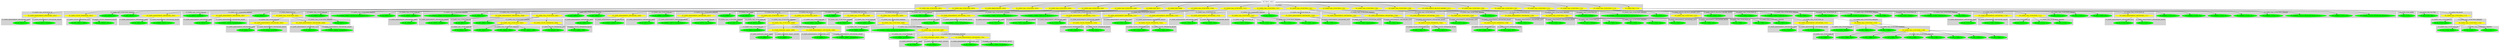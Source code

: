 digraph {

subgraph cluster0 {
 node [style=filled,color=white];
 style=filled;
 color=lightgrey;
 label = "CT_PROG";

"NT_EXPR_CALL_FUNCTION_16912"
 [fillcolor = yellow]
"NT_EXPR_CALL_FUNCTION_16924"
 [fillcolor = yellow]
"NT_EXPR_PARENTHESIS_16930"
 [fillcolor = yellow]
"NT_EXPR_CALL_FUNCTION_16939"
 [fillcolor = yellow]
"NT_EXPR_CALL_FUNCTION_16943"
 [fillcolor = yellow]
"NT_EXPR_CALL_FUNCTION_16947"
 [fillcolor = yellow]
"NT_EXPR_CALL_FUNCTION_16967"
 [fillcolor = yellow]
"NT_EXPR_FOR_16973"
 [fillcolor = yellow]
"NT_EXPR_FOR_16988"
 [fillcolor = yellow]
"NT_EXPR_CALL_FUNCTION_17006"
 [fillcolor = yellow]
"NT_EXPR_CALL_FUNCTION_17013"
 [fillcolor = yellow]
"NT_EXPR_CALL_FUNCTION_17027"
 [fillcolor = yellow]
"NT_EXPR_CALL_FUNCTION_17037"
 [fillcolor = yellow]
"NT_EXPR_CALL_FUNCTION_17051"
 [fillcolor = yellow]
"NT_EXPR_CALL_FUNCTION_17061"
 [fillcolor = yellow]
"NT_EXPR_CALL_FUNCTION_17069"
 [fillcolor = yellow]
"NT_EXPR_MINUS_OR_PLUS_BINARY_17073"
 [fillcolor = yellow]
"NT_EXPR_CALL_FUNCTION_17093"
 [fillcolor = yellow]
"NT_EXPR_CALL_FUNCTION_17097"
 [fillcolor = yellow]
"NT_EXPR_CALL_FUNCTION_17101"
 [fillcolor = yellow]
"NT_EXPR_CALL_FUNCTION_17105"
 [fillcolor = yellow]
"NT_EXPR_CALL_FUNCTION_17116"
 [fillcolor = yellow]
"NT_EXPR_FOR_17128"
 [fillcolor = yellow]
}
"NT_PROG_16911"->"NT_EXPR_CALL_FUNCTION_16912"
subgraph cluster1 {
 node [style=filled,color=white];
 style=filled;
 color=lightgrey;
 label = "CT_EXPR_CALL_FUNCTION_ID";

"NT_EXPR_ASSIGNMENT_OPETATORS_16913"
 [fillcolor = yellow]
}
subgraph cluster2 {
 node [style=filled,color=white];
 style=filled;
 color=lightgrey;
 label = "CT_EXPR_CALL_FUNCTION_PARAMS";

"NT_EXPR_COLON_OPERATOR_16916"
 [fillcolor = yellow]
"NT_INT_16919< 1 >"
 [fillcolor = green]
"NT_INT_16920< 10 >"
 [fillcolor = green]
"NT_EXPR_ASSIGNMENT_OPETATORS_16921"
 [fillcolor = yellow]
}
"NT_EXPR_CALL_FUNCTION_16912"->"NT_EXPR_ASSIGNMENT_OPETATORS_16913"
subgraph cluster3 {
 node [style=filled,color=white];
 style=filled;
 color=lightgrey;
 label = "CT_EXPR_ASSIGNMENT_OPETATORS_LEFT";

"NT_ID_16914< z >"
 [fillcolor = green]
}
subgraph cluster4 {
 node [style=filled,color=white];
 style=filled;
 color=lightgrey;
 label = "CT_EXPR_ASSIGNMENT_OPETATORS_RIGHT";

"NT_ID_16915< ISOdate >"
 [fillcolor = green]
}
"NT_EXPR_ASSIGNMENT_OPETATORS_16913"->"NT_ID_16914< z >"
"NT_EXPR_ASSIGNMENT_OPETATORS_16913"->"NT_ID_16915< ISOdate >"
"NT_EXPR_CALL_FUNCTION_16912"->"NT_EXPR_COLON_OPERATOR_16916"
subgraph cluster5 {
 node [style=filled,color=white];
 style=filled;
 color=lightgrey;
 label = "CT_EXPR_COLON_OPERATOR_LEFT";

"NT_INT_16917< 1890 >"
 [fillcolor = green]
}
subgraph cluster6 {
 node [style=filled,color=white];
 style=filled;
 color=lightgrey;
 label = "CT_EXPR_COLON_OPERATOR_RIGHT";

"NT_INT_16918< 1912 >"
 [fillcolor = green]
}
"NT_EXPR_COLON_OPERATOR_16916"->"NT_INT_16917< 1890 >"
"NT_EXPR_COLON_OPERATOR_16916"->"NT_INT_16918< 1912 >"
"NT_EXPR_CALL_FUNCTION_16912"->"NT_INT_16919< 1 >"
"NT_EXPR_CALL_FUNCTION_16912"->"NT_INT_16920< 10 >"
"NT_EXPR_CALL_FUNCTION_16912"->"NT_EXPR_ASSIGNMENT_OPETATORS_16921"
subgraph cluster7 {
 node [style=filled,color=white];
 style=filled;
 color=lightgrey;
 label = "CT_EXPR_ASSIGNMENT_OPETATORS_LEFT";

"NT_ID_16922< tz >"
 [fillcolor = green]
}
subgraph cluster8 {
 node [style=filled,color=white];
 style=filled;
 color=lightgrey;
 label = "CT_EXPR_ASSIGNMENT_OPETATORS_RIGHT";

"NT_STRING_16923< UTC >"
 [fillcolor = green]
}
"NT_EXPR_ASSIGNMENT_OPETATORS_16921"->"NT_ID_16922< tz >"
"NT_EXPR_ASSIGNMENT_OPETATORS_16921"->"NT_STRING_16923< UTC >"
"NT_PROG_16911"->"NT_EXPR_CALL_FUNCTION_16924"
subgraph cluster9 {
 node [style=filled,color=white];
 style=filled;
 color=lightgrey;
 label = "CT_EXPR_CALL_FUNCTION_ID";

"NT_ID_16925< as.POSIXlt >"
 [fillcolor = green]
}
subgraph cluster10 {
 node [style=filled,color=white];
 style=filled;
 color=lightgrey;
 label = "CT_EXPR_CALL_FUNCTION_PARAMS";

"NT_ID_16926< z >"
 [fillcolor = green]
"NT_EXPR_ASSIGNMENT_OPETATORS_16927"
 [fillcolor = yellow]
}
"NT_EXPR_CALL_FUNCTION_16924"->"NT_ID_16925< as.POSIXlt >"
"NT_EXPR_CALL_FUNCTION_16924"->"NT_ID_16926< z >"
"NT_EXPR_CALL_FUNCTION_16924"->"NT_EXPR_ASSIGNMENT_OPETATORS_16927"
subgraph cluster11 {
 node [style=filled,color=white];
 style=filled;
 color=lightgrey;
 label = "CT_EXPR_ASSIGNMENT_OPETATORS_LEFT";

"NT_ID_16928< tz >"
 [fillcolor = green]
}
subgraph cluster12 {
 node [style=filled,color=white];
 style=filled;
 color=lightgrey;
 label = "CT_EXPR_ASSIGNMENT_OPETATORS_RIGHT";

"NT_STRING_16929< Europe/Rome >"
 [fillcolor = green]
}
"NT_EXPR_ASSIGNMENT_OPETATORS_16927"->"NT_ID_16928< tz >"
"NT_EXPR_ASSIGNMENT_OPETATORS_16927"->"NT_STRING_16929< Europe/Rome >"
"NT_PROG_16911"->"NT_EXPR_PARENTHESIS_16930"
subgraph cluster13 {
 node [style=filled,color=white];
 style=filled;
 color=lightgrey;
 label = "CT_EXPR_PARENTHESIS";

"NT_EXPR_CALL_FUNCTION_16931"
 [fillcolor = yellow]
}
"NT_EXPR_PARENTHESIS_16930"->"NT_EXPR_CALL_FUNCTION_16931"
subgraph cluster14 {
 node [style=filled,color=white];
 style=filled;
 color=lightgrey;
 label = "CT_EXPR_CALL_FUNCTION_ID";

"NT_EXPR_ASSIGNMENT_OPETATORS_16932"
 [fillcolor = yellow]
}
subgraph cluster15 {
 node [style=filled,color=white];
 style=filled;
 color=lightgrey;
 label = "CT_EXPR_CALL_FUNCTION_PARAMS";

"NT_ID_16935< z >"
 [fillcolor = green]
"NT_EXPR_ASSIGNMENT_OPETATORS_16936"
 [fillcolor = yellow]
}
"NT_EXPR_CALL_FUNCTION_16931"->"NT_EXPR_ASSIGNMENT_OPETATORS_16932"
subgraph cluster16 {
 node [style=filled,color=white];
 style=filled;
 color=lightgrey;
 label = "CT_EXPR_ASSIGNMENT_OPETATORS_LEFT";

"NT_ID_16933< zz >"
 [fillcolor = green]
}
subgraph cluster17 {
 node [style=filled,color=white];
 style=filled;
 color=lightgrey;
 label = "CT_EXPR_ASSIGNMENT_OPETATORS_RIGHT";

"NT_ID_16934< as.POSIXlt >"
 [fillcolor = green]
}
"NT_EXPR_ASSIGNMENT_OPETATORS_16932"->"NT_ID_16933< zz >"
"NT_EXPR_ASSIGNMENT_OPETATORS_16932"->"NT_ID_16934< as.POSIXlt >"
"NT_EXPR_CALL_FUNCTION_16931"->"NT_ID_16935< z >"
"NT_EXPR_CALL_FUNCTION_16931"->"NT_EXPR_ASSIGNMENT_OPETATORS_16936"
subgraph cluster18 {
 node [style=filled,color=white];
 style=filled;
 color=lightgrey;
 label = "CT_EXPR_ASSIGNMENT_OPETATORS_LEFT";

"NT_ID_16937< tz >"
 [fillcolor = green]
}
subgraph cluster19 {
 node [style=filled,color=white];
 style=filled;
 color=lightgrey;
 label = "CT_EXPR_ASSIGNMENT_OPETATORS_RIGHT";

"NT_STRING_16938< Europe/Paris >"
 [fillcolor = green]
}
"NT_EXPR_ASSIGNMENT_OPETATORS_16936"->"NT_ID_16937< tz >"
"NT_EXPR_ASSIGNMENT_OPETATORS_16936"->"NT_STRING_16938< Europe/Paris >"
"NT_PROG_16911"->"NT_EXPR_CALL_FUNCTION_16939"
subgraph cluster20 {
 node [style=filled,color=white];
 style=filled;
 color=lightgrey;
 label = "CT_EXPR_CALL_FUNCTION_ID";

"NT_ID_16940< strftime >"
 [fillcolor = green]
}
subgraph cluster21 {
 node [style=filled,color=white];
 style=filled;
 color=lightgrey;
 label = "CT_EXPR_CALL_FUNCTION_PARAMS";

"NT_ID_16941< zz >"
 [fillcolor = green]
"NT_STRING_16942< %Y-%m-%d %H:%M:%S %Z >"
 [fillcolor = green]
}
"NT_EXPR_CALL_FUNCTION_16939"->"NT_ID_16940< strftime >"
"NT_EXPR_CALL_FUNCTION_16939"->"NT_ID_16941< zz >"
"NT_EXPR_CALL_FUNCTION_16939"->"NT_STRING_16942< %Y-%m-%d %H:%M:%S %Z >"
"NT_PROG_16911"->"NT_EXPR_CALL_FUNCTION_16943"
subgraph cluster22 {
 node [style=filled,color=white];
 style=filled;
 color=lightgrey;
 label = "CT_EXPR_CALL_FUNCTION_ID";

"NT_ID_16944< strftime >"
 [fillcolor = green]
}
subgraph cluster23 {
 node [style=filled,color=white];
 style=filled;
 color=lightgrey;
 label = "CT_EXPR_CALL_FUNCTION_PARAMS";

"NT_ID_16945< zz >"
 [fillcolor = green]
"NT_STRING_16946< %Y-%m-%d %H:%M:%S %z >"
 [fillcolor = green]
}
"NT_EXPR_CALL_FUNCTION_16943"->"NT_ID_16944< strftime >"
"NT_EXPR_CALL_FUNCTION_16943"->"NT_ID_16945< zz >"
"NT_EXPR_CALL_FUNCTION_16943"->"NT_STRING_16946< %Y-%m-%d %H:%M:%S %z >"
"NT_PROG_16911"->"NT_EXPR_CALL_FUNCTION_16947"
subgraph cluster24 {
 node [style=filled,color=white];
 style=filled;
 color=lightgrey;
 label = "CT_EXPR_CALL_FUNCTION_ID";

"NT_EXPR_ASSIGNMENT_OPETATORS_16948"
 [fillcolor = yellow]
}
subgraph cluster25 {
 node [style=filled,color=white];
 style=filled;
 color=lightgrey;
 label = "CT_EXPR_CALL_FUNCTION_PARAMS";

"NT_EXPR_CALL_FUNCTION_16951"
 [fillcolor = yellow]
"NT_INT_16962< 1 >"
 [fillcolor = green]
"NT_INT_16963< 10 >"
 [fillcolor = green]
"NT_EXPR_ASSIGNMENT_OPETATORS_16964"
 [fillcolor = yellow]
}
"NT_EXPR_CALL_FUNCTION_16947"->"NT_EXPR_ASSIGNMENT_OPETATORS_16948"
subgraph cluster26 {
 node [style=filled,color=white];
 style=filled;
 color=lightgrey;
 label = "CT_EXPR_ASSIGNMENT_OPETATORS_LEFT";

"NT_ID_16949< z >"
 [fillcolor = green]
}
subgraph cluster27 {
 node [style=filled,color=white];
 style=filled;
 color=lightgrey;
 label = "CT_EXPR_ASSIGNMENT_OPETATORS_RIGHT";

"NT_ID_16950< ISOdate >"
 [fillcolor = green]
}
"NT_EXPR_ASSIGNMENT_OPETATORS_16948"->"NT_ID_16949< z >"
"NT_EXPR_ASSIGNMENT_OPETATORS_16948"->"NT_ID_16950< ISOdate >"
"NT_EXPR_CALL_FUNCTION_16947"->"NT_EXPR_CALL_FUNCTION_16951"
subgraph cluster28 {
 node [style=filled,color=white];
 style=filled;
 color=lightgrey;
 label = "CT_EXPR_CALL_FUNCTION_ID";

"NT_ID_16952< c >"
 [fillcolor = green]
}
subgraph cluster29 {
 node [style=filled,color=white];
 style=filled;
 color=lightgrey;
 label = "CT_EXPR_CALL_FUNCTION_PARAMS";

"NT_EXPR_CALL_FUNCTION_16953"
 [fillcolor = yellow]
"NT_EXPR_COLON_OPERATOR_16958"
 [fillcolor = yellow]
"NT_INT_16961< 1950 >"
 [fillcolor = green]
}
"NT_EXPR_CALL_FUNCTION_16951"->"NT_ID_16952< c >"
"NT_EXPR_CALL_FUNCTION_16951"->"NT_EXPR_CALL_FUNCTION_16953"
subgraph cluster30 {
 node [style=filled,color=white];
 style=filled;
 color=lightgrey;
 label = "CT_EXPR_CALL_FUNCTION_ID";

"NT_ID_16954< seq >"
 [fillcolor = green]
}
subgraph cluster31 {
 node [style=filled,color=white];
 style=filled;
 color=lightgrey;
 label = "CT_EXPR_CALL_FUNCTION_PARAMS";

"NT_INT_16955< 1890 >"
 [fillcolor = green]
"NT_INT_16956< 1940 >"
 [fillcolor = green]
"NT_INT_16957< 5 >"
 [fillcolor = green]
}
"NT_EXPR_CALL_FUNCTION_16953"->"NT_ID_16954< seq >"
"NT_EXPR_CALL_FUNCTION_16953"->"NT_INT_16955< 1890 >"
"NT_EXPR_CALL_FUNCTION_16953"->"NT_INT_16956< 1940 >"
"NT_EXPR_CALL_FUNCTION_16953"->"NT_INT_16957< 5 >"
"NT_EXPR_CALL_FUNCTION_16951"->"NT_EXPR_COLON_OPERATOR_16958"
subgraph cluster32 {
 node [style=filled,color=white];
 style=filled;
 color=lightgrey;
 label = "CT_EXPR_COLON_OPERATOR_LEFT";

"NT_INT_16959< 1941 >"
 [fillcolor = green]
}
subgraph cluster33 {
 node [style=filled,color=white];
 style=filled;
 color=lightgrey;
 label = "CT_EXPR_COLON_OPERATOR_RIGHT";

"NT_INT_16960< 1946 >"
 [fillcolor = green]
}
"NT_EXPR_COLON_OPERATOR_16958"->"NT_INT_16959< 1941 >"
"NT_EXPR_COLON_OPERATOR_16958"->"NT_INT_16960< 1946 >"
"NT_EXPR_CALL_FUNCTION_16951"->"NT_INT_16961< 1950 >"
"NT_EXPR_CALL_FUNCTION_16947"->"NT_INT_16962< 1 >"
"NT_EXPR_CALL_FUNCTION_16947"->"NT_INT_16963< 10 >"
"NT_EXPR_CALL_FUNCTION_16947"->"NT_EXPR_ASSIGNMENT_OPETATORS_16964"
subgraph cluster34 {
 node [style=filled,color=white];
 style=filled;
 color=lightgrey;
 label = "CT_EXPR_ASSIGNMENT_OPETATORS_LEFT";

"NT_ID_16965< tz >"
 [fillcolor = green]
}
subgraph cluster35 {
 node [style=filled,color=white];
 style=filled;
 color=lightgrey;
 label = "CT_EXPR_ASSIGNMENT_OPETATORS_RIGHT";

"NT_STRING_16966< UTC >"
 [fillcolor = green]
}
"NT_EXPR_ASSIGNMENT_OPETATORS_16964"->"NT_ID_16965< tz >"
"NT_EXPR_ASSIGNMENT_OPETATORS_16964"->"NT_STRING_16966< UTC >"
"NT_PROG_16911"->"NT_EXPR_CALL_FUNCTION_16967"
subgraph cluster36 {
 node [style=filled,color=white];
 style=filled;
 color=lightgrey;
 label = "CT_EXPR_CALL_FUNCTION_ID";

"NT_ID_16968< as.POSIXlt >"
 [fillcolor = green]
}
subgraph cluster37 {
 node [style=filled,color=white];
 style=filled;
 color=lightgrey;
 label = "CT_EXPR_CALL_FUNCTION_PARAMS";

"NT_ID_16969< z >"
 [fillcolor = green]
"NT_EXPR_ASSIGNMENT_OPETATORS_16970"
 [fillcolor = yellow]
}
"NT_EXPR_CALL_FUNCTION_16967"->"NT_ID_16968< as.POSIXlt >"
"NT_EXPR_CALL_FUNCTION_16967"->"NT_ID_16969< z >"
"NT_EXPR_CALL_FUNCTION_16967"->"NT_EXPR_ASSIGNMENT_OPETATORS_16970"
subgraph cluster38 {
 node [style=filled,color=white];
 style=filled;
 color=lightgrey;
 label = "CT_EXPR_ASSIGNMENT_OPETATORS_LEFT";

"NT_ID_16971< tz >"
 [fillcolor = green]
}
subgraph cluster39 {
 node [style=filled,color=white];
 style=filled;
 color=lightgrey;
 label = "CT_EXPR_ASSIGNMENT_OPETATORS_RIGHT";

"NT_STRING_16972< Europe/Paris >"
 [fillcolor = green]
}
"NT_EXPR_ASSIGNMENT_OPETATORS_16970"->"NT_ID_16971< tz >"
"NT_EXPR_ASSIGNMENT_OPETATORS_16970"->"NT_STRING_16972< Europe/Paris >"
"NT_PROG_16911"->"NT_EXPR_FOR_16973"
subgraph cluster40 {
 node [style=filled,color=white];
 style=filled;
 color=lightgrey;
 label = "CT_EXPR_FOR_NAME";

"NT_ID_16974< i >"
 [fillcolor = green]
}
subgraph cluster41 {
 node [style=filled,color=white];
 style=filled;
 color=lightgrey;
 label = "CT_EXPR_FOR_VECTOR";

"NT_EXPR_CALL_FUNCTION_16975"
 [fillcolor = yellow]
}
subgraph cluster42 {
 node [style=filled,color=white];
 style=filled;
 color=lightgrey;
 label = "CT_EXPR_FOR_BODY";

"NT_EXPR_CALL_FUNCTION_16978"
 [fillcolor = yellow]
}
"NT_EXPR_FOR_16973"->"NT_ID_16974< i >"
"NT_EXPR_FOR_16973"->"NT_EXPR_CALL_FUNCTION_16975"
subgraph cluster43 {
 node [style=filled,color=white];
 style=filled;
 color=lightgrey;
 label = "CT_EXPR_CALL_FUNCTION_ID";

"NT_ID_16976< seq_along >"
 [fillcolor = green]
}
subgraph cluster44 {
 node [style=filled,color=white];
 style=filled;
 color=lightgrey;
 label = "CT_EXPR_CALL_FUNCTION_PARAMS";

"NT_ID_16977< z >"
 [fillcolor = green]
}
"NT_EXPR_CALL_FUNCTION_16975"->"NT_ID_16976< seq_along >"
"NT_EXPR_CALL_FUNCTION_16975"->"NT_ID_16977< z >"
"NT_EXPR_FOR_16973"->"NT_EXPR_CALL_FUNCTION_16978"
subgraph cluster45 {
 node [style=filled,color=white];
 style=filled;
 color=lightgrey;
 label = "CT_EXPR_CALL_FUNCTION_ID";

"NT_ID_16979< print >"
 [fillcolor = green]
}
subgraph cluster46 {
 node [style=filled,color=white];
 style=filled;
 color=lightgrey;
 label = "CT_EXPR_CALL_FUNCTION_PARAMS";

"NT_EXPR_CALL_FUNCTION_16980"
 [fillcolor = yellow]
}
"NT_EXPR_CALL_FUNCTION_16978"->"NT_ID_16979< print >"
"NT_EXPR_CALL_FUNCTION_16978"->"NT_EXPR_CALL_FUNCTION_16980"
subgraph cluster47 {
 node [style=filled,color=white];
 style=filled;
 color=lightgrey;
 label = "CT_EXPR_CALL_FUNCTION_ID";

"NT_ID_16981< as.POSIXlt >"
 [fillcolor = green]
}
subgraph cluster48 {
 node [style=filled,color=white];
 style=filled;
 color=lightgrey;
 label = "CT_EXPR_CALL_FUNCTION_PARAMS";

"NT_EXPR_INDEXING_BASIC_16982"
 [fillcolor = yellow]
"NT_EXPR_ASSIGNMENT_OPETATORS_16985"
 [fillcolor = yellow]
}
"NT_EXPR_CALL_FUNCTION_16980"->"NT_ID_16981< as.POSIXlt >"
"NT_EXPR_CALL_FUNCTION_16980"->"NT_EXPR_INDEXING_BASIC_16982"
subgraph cluster49 {
 node [style=filled,color=white];
 style=filled;
 color=lightgrey;
 label = "CT_EXPR_INDEXING_BASIC_BASE";

"NT_ID_16983< z >"
 [fillcolor = green]}
subgraph cluster50 {
 node [style=filled,color=white];
 style=filled;
 color=lightgrey;
 label = "CT_EXPR_INDEXING_BASIC_OFFSET";

"NT_ID_16984< i >"
 [fillcolor = green]}
"NT_EXPR_INDEXING_BASIC_16982"->"NT_ID_16983< z >"
"NT_EXPR_INDEXING_BASIC_16982"->"NT_ID_16984< i >"
"NT_EXPR_CALL_FUNCTION_16980"->"NT_EXPR_ASSIGNMENT_OPETATORS_16985"
subgraph cluster51 {
 node [style=filled,color=white];
 style=filled;
 color=lightgrey;
 label = "CT_EXPR_ASSIGNMENT_OPETATORS_LEFT";

"NT_ID_16986< tz >"
 [fillcolor = green]
}
subgraph cluster52 {
 node [style=filled,color=white];
 style=filled;
 color=lightgrey;
 label = "CT_EXPR_ASSIGNMENT_OPETATORS_RIGHT";

"NT_STRING_16987< Europe/Paris >"
 [fillcolor = green]
}
"NT_EXPR_ASSIGNMENT_OPETATORS_16985"->"NT_ID_16986< tz >"
"NT_EXPR_ASSIGNMENT_OPETATORS_16985"->"NT_STRING_16987< Europe/Paris >"
"NT_PROG_16911"->"NT_EXPR_FOR_16988"
subgraph cluster53 {
 node [style=filled,color=white];
 style=filled;
 color=lightgrey;
 label = "CT_EXPR_FOR_NAME";

"NT_ID_16989< i >"
 [fillcolor = green]
}
subgraph cluster54 {
 node [style=filled,color=white];
 style=filled;
 color=lightgrey;
 label = "CT_EXPR_FOR_VECTOR";

"NT_EXPR_CALL_FUNCTION_16990"
 [fillcolor = yellow]
}
subgraph cluster55 {
 node [style=filled,color=white];
 style=filled;
 color=lightgrey;
 label = "CT_EXPR_FOR_BODY";

"NT_EXPR_CALL_FUNCTION_16993"
 [fillcolor = yellow]
}
"NT_EXPR_FOR_16988"->"NT_ID_16989< i >"
"NT_EXPR_FOR_16988"->"NT_EXPR_CALL_FUNCTION_16990"
subgraph cluster56 {
 node [style=filled,color=white];
 style=filled;
 color=lightgrey;
 label = "CT_EXPR_CALL_FUNCTION_ID";

"NT_ID_16991< seq_along >"
 [fillcolor = green]
}
subgraph cluster57 {
 node [style=filled,color=white];
 style=filled;
 color=lightgrey;
 label = "CT_EXPR_CALL_FUNCTION_PARAMS";

"NT_ID_16992< z >"
 [fillcolor = green]
}
"NT_EXPR_CALL_FUNCTION_16990"->"NT_ID_16991< seq_along >"
"NT_EXPR_CALL_FUNCTION_16990"->"NT_ID_16992< z >"
"NT_EXPR_FOR_16988"->"NT_EXPR_CALL_FUNCTION_16993"
subgraph cluster58 {
 node [style=filled,color=white];
 style=filled;
 color=lightgrey;
 label = "CT_EXPR_CALL_FUNCTION_ID";

"NT_ID_16994< print >"
 [fillcolor = green]
}
subgraph cluster59 {
 node [style=filled,color=white];
 style=filled;
 color=lightgrey;
 label = "CT_EXPR_CALL_FUNCTION_PARAMS";

"NT_EXPR_CALL_FUNCTION_16995"
 [fillcolor = yellow]
}
"NT_EXPR_CALL_FUNCTION_16993"->"NT_ID_16994< print >"
"NT_EXPR_CALL_FUNCTION_16993"->"NT_EXPR_CALL_FUNCTION_16995"
subgraph cluster60 {
 node [style=filled,color=white];
 style=filled;
 color=lightgrey;
 label = "CT_EXPR_CALL_FUNCTION_ID";

"NT_ID_16996< strftime >"
 [fillcolor = green]
}
subgraph cluster61 {
 node [style=filled,color=white];
 style=filled;
 color=lightgrey;
 label = "CT_EXPR_CALL_FUNCTION_PARAMS";

"NT_EXPR_CALL_FUNCTION_16997"
 [fillcolor = yellow]
"NT_STRING_17005< %Y-%m-%d %H:%M:%S %z >"
 [fillcolor = green]
}
"NT_EXPR_CALL_FUNCTION_16995"->"NT_ID_16996< strftime >"
"NT_EXPR_CALL_FUNCTION_16995"->"NT_EXPR_CALL_FUNCTION_16997"
subgraph cluster62 {
 node [style=filled,color=white];
 style=filled;
 color=lightgrey;
 label = "CT_EXPR_CALL_FUNCTION_ID";

"NT_ID_16998< as.POSIXlt >"
 [fillcolor = green]
}
subgraph cluster63 {
 node [style=filled,color=white];
 style=filled;
 color=lightgrey;
 label = "CT_EXPR_CALL_FUNCTION_PARAMS";

"NT_EXPR_INDEXING_BASIC_16999"
 [fillcolor = yellow]
"NT_EXPR_ASSIGNMENT_OPETATORS_17002"
 [fillcolor = yellow]
}
"NT_EXPR_CALL_FUNCTION_16997"->"NT_ID_16998< as.POSIXlt >"
"NT_EXPR_CALL_FUNCTION_16997"->"NT_EXPR_INDEXING_BASIC_16999"
subgraph cluster64 {
 node [style=filled,color=white];
 style=filled;
 color=lightgrey;
 label = "CT_EXPR_INDEXING_BASIC_BASE";

"NT_ID_17000< z >"
 [fillcolor = green]}
subgraph cluster65 {
 node [style=filled,color=white];
 style=filled;
 color=lightgrey;
 label = "CT_EXPR_INDEXING_BASIC_OFFSET";

"NT_ID_17001< i >"
 [fillcolor = green]}
"NT_EXPR_INDEXING_BASIC_16999"->"NT_ID_17000< z >"
"NT_EXPR_INDEXING_BASIC_16999"->"NT_ID_17001< i >"
"NT_EXPR_CALL_FUNCTION_16997"->"NT_EXPR_ASSIGNMENT_OPETATORS_17002"
subgraph cluster66 {
 node [style=filled,color=white];
 style=filled;
 color=lightgrey;
 label = "CT_EXPR_ASSIGNMENT_OPETATORS_LEFT";

"NT_ID_17003< tz >"
 [fillcolor = green]
}
subgraph cluster67 {
 node [style=filled,color=white];
 style=filled;
 color=lightgrey;
 label = "CT_EXPR_ASSIGNMENT_OPETATORS_RIGHT";

"NT_STRING_17004< Europe/Paris >"
 [fillcolor = green]
}
"NT_EXPR_ASSIGNMENT_OPETATORS_17002"->"NT_ID_17003< tz >"
"NT_EXPR_ASSIGNMENT_OPETATORS_17002"->"NT_STRING_17004< Europe/Paris >"
"NT_EXPR_CALL_FUNCTION_16995"->"NT_STRING_17005< %Y-%m-%d %H:%M:%S %z >"
"NT_PROG_16911"->"NT_EXPR_CALL_FUNCTION_17006"
subgraph cluster68 {
 node [style=filled,color=white];
 style=filled;
 color=lightgrey;
 label = "CT_EXPR_CALL_FUNCTION_ID";

"NT_ID_17007< strptime >"
 [fillcolor = green]
}
subgraph cluster69 {
 node [style=filled,color=white];
 style=filled;
 color=lightgrey;
 label = "CT_EXPR_CALL_FUNCTION_PARAMS";

"NT_STRING_17008< 1920-12-27 08:18:23 >"
 [fillcolor = green]
"NT_STRING_17009< %Y-%m-%d %H:%M:%S >"
 [fillcolor = green]
"NT_EXPR_ASSIGNMENT_OPETATORS_17010"
 [fillcolor = yellow]
}
"NT_EXPR_CALL_FUNCTION_17006"->"NT_ID_17007< strptime >"
"NT_EXPR_CALL_FUNCTION_17006"->"NT_STRING_17008< 1920-12-27 08:18:23 >"
"NT_EXPR_CALL_FUNCTION_17006"->"NT_STRING_17009< %Y-%m-%d %H:%M:%S >"
"NT_EXPR_CALL_FUNCTION_17006"->"NT_EXPR_ASSIGNMENT_OPETATORS_17010"
subgraph cluster70 {
 node [style=filled,color=white];
 style=filled;
 color=lightgrey;
 label = "CT_EXPR_ASSIGNMENT_OPETATORS_LEFT";

"NT_ID_17011< tz >"
 [fillcolor = green]
}
subgraph cluster71 {
 node [style=filled,color=white];
 style=filled;
 color=lightgrey;
 label = "CT_EXPR_ASSIGNMENT_OPETATORS_RIGHT";

"NT_STRING_17012< Europe/Paris >"
 [fillcolor = green]
}
"NT_EXPR_ASSIGNMENT_OPETATORS_17010"->"NT_ID_17011< tz >"
"NT_EXPR_ASSIGNMENT_OPETATORS_17010"->"NT_STRING_17012< Europe/Paris >"
"NT_PROG_16911"->"NT_EXPR_CALL_FUNCTION_17013"
subgraph cluster72 {
 node [style=filled,color=white];
 style=filled;
 color=lightgrey;
 label = "CT_EXPR_CALL_FUNCTION_ID";

"NT_EXPR_ASSIGNMENT_OPETATORS_17014"
 [fillcolor = yellow]
}
subgraph cluster73 {
 node [style=filled,color=white];
 style=filled;
 color=lightgrey;
 label = "CT_EXPR_CALL_FUNCTION_PARAMS";

"NT_EXPR_ASSIGNMENT_OPETATORS_17017"
 [fillcolor = yellow]
"NT_EXPR_ASSIGNMENT_OPETATORS_17022"
 [fillcolor = yellow]
}
"NT_EXPR_CALL_FUNCTION_17013"->"NT_EXPR_ASSIGNMENT_OPETATORS_17014"
subgraph cluster74 {
 node [style=filled,color=white];
 style=filled;
 color=lightgrey;
 label = "CT_EXPR_ASSIGNMENT_OPETATORS_LEFT";

"NT_ID_17015< d >"
 [fillcolor = green]
}
subgraph cluster75 {
 node [style=filled,color=white];
 style=filled;
 color=lightgrey;
 label = "CT_EXPR_ASSIGNMENT_OPETATORS_RIGHT";

"NT_ID_17016< expand.grid >"
 [fillcolor = green]
}
"NT_EXPR_ASSIGNMENT_OPETATORS_17014"->"NT_ID_17015< d >"
"NT_EXPR_ASSIGNMENT_OPETATORS_17014"->"NT_ID_17016< expand.grid >"
"NT_EXPR_CALL_FUNCTION_17013"->"NT_EXPR_ASSIGNMENT_OPETATORS_17017"
subgraph cluster76 {
 node [style=filled,color=white];
 style=filled;
 color=lightgrey;
 label = "CT_EXPR_ASSIGNMENT_OPETATORS_LEFT";

"NT_ID_17018< day >"
 [fillcolor = green]
}
subgraph cluster77 {
 node [style=filled,color=white];
 style=filled;
 color=lightgrey;
 label = "CT_EXPR_ASSIGNMENT_OPETATORS_RIGHT";

"NT_EXPR_COLON_OPERATOR_17019"
 [fillcolor = yellow]
}
"NT_EXPR_ASSIGNMENT_OPETATORS_17017"->"NT_ID_17018< day >"
"NT_EXPR_ASSIGNMENT_OPETATORS_17017"->"NT_EXPR_COLON_OPERATOR_17019"
subgraph cluster78 {
 node [style=filled,color=white];
 style=filled;
 color=lightgrey;
 label = "CT_EXPR_COLON_OPERATOR_LEFT";

"NT_INT_17020< 1 >"
 [fillcolor = green]
}
subgraph cluster79 {
 node [style=filled,color=white];
 style=filled;
 color=lightgrey;
 label = "CT_EXPR_COLON_OPERATOR_RIGHT";

"NT_INT_17021< 7 >"
 [fillcolor = green]
}
"NT_EXPR_COLON_OPERATOR_17019"->"NT_INT_17020< 1 >"
"NT_EXPR_COLON_OPERATOR_17019"->"NT_INT_17021< 7 >"
"NT_EXPR_CALL_FUNCTION_17013"->"NT_EXPR_ASSIGNMENT_OPETATORS_17022"
subgraph cluster80 {
 node [style=filled,color=white];
 style=filled;
 color=lightgrey;
 label = "CT_EXPR_ASSIGNMENT_OPETATORS_LEFT";

"NT_ID_17023< year >"
 [fillcolor = green]
}
subgraph cluster81 {
 node [style=filled,color=white];
 style=filled;
 color=lightgrey;
 label = "CT_EXPR_ASSIGNMENT_OPETATORS_RIGHT";

"NT_EXPR_COLON_OPERATOR_17024"
 [fillcolor = yellow]
}
"NT_EXPR_ASSIGNMENT_OPETATORS_17022"->"NT_ID_17023< year >"
"NT_EXPR_ASSIGNMENT_OPETATORS_17022"->"NT_EXPR_COLON_OPERATOR_17024"
subgraph cluster82 {
 node [style=filled,color=white];
 style=filled;
 color=lightgrey;
 label = "CT_EXPR_COLON_OPERATOR_LEFT";

"NT_INT_17025< 2000 >"
 [fillcolor = green]
}
subgraph cluster83 {
 node [style=filled,color=white];
 style=filled;
 color=lightgrey;
 label = "CT_EXPR_COLON_OPERATOR_RIGHT";

"NT_INT_17026< 2010 >"
 [fillcolor = green]
}
"NT_EXPR_COLON_OPERATOR_17024"->"NT_INT_17025< 2000 >"
"NT_EXPR_COLON_OPERATOR_17024"->"NT_INT_17026< 2010 >"
"NT_PROG_16911"->"NT_EXPR_CALL_FUNCTION_17027"
subgraph cluster84 {
 node [style=filled,color=white];
 style=filled;
 color=lightgrey;
 label = "CT_EXPR_CALL_FUNCTION_ID";

"NT_EXPR_ASSIGNMENT_OPETATORS_17028"
 [fillcolor = yellow]
}
subgraph cluster85 {
 node [style=filled,color=white];
 style=filled;
 color=lightgrey;
 label = "CT_EXPR_CALL_FUNCTION_PARAMS";

"NT_ID_17031< d >"
 [fillcolor = green]
"NT_EXPR_CALL_FUNCTION_17032"
 [fillcolor = yellow]
}
"NT_EXPR_CALL_FUNCTION_17027"->"NT_EXPR_ASSIGNMENT_OPETATORS_17028"
subgraph cluster86 {
 node [style=filled,color=white];
 style=filled;
 color=lightgrey;
 label = "CT_EXPR_ASSIGNMENT_OPETATORS_LEFT";

"NT_ID_17029< z1 >"
 [fillcolor = green]
}
subgraph cluster87 {
 node [style=filled,color=white];
 style=filled;
 color=lightgrey;
 label = "CT_EXPR_ASSIGNMENT_OPETATORS_RIGHT";

"NT_ID_17030< with >"
 [fillcolor = green]
}
"NT_EXPR_ASSIGNMENT_OPETATORS_17028"->"NT_ID_17029< z1 >"
"NT_EXPR_ASSIGNMENT_OPETATORS_17028"->"NT_ID_17030< with >"
"NT_EXPR_CALL_FUNCTION_17027"->"NT_ID_17031< d >"
"NT_EXPR_CALL_FUNCTION_17027"->"NT_EXPR_CALL_FUNCTION_17032"
subgraph cluster88 {
 node [style=filled,color=white];
 style=filled;
 color=lightgrey;
 label = "CT_EXPR_CALL_FUNCTION_ID";

"NT_ID_17033< ISOdate >"
 [fillcolor = green]
}
subgraph cluster89 {
 node [style=filled,color=white];
 style=filled;
 color=lightgrey;
 label = "CT_EXPR_CALL_FUNCTION_PARAMS";

"NT_ID_17034< year >"
 [fillcolor = green]
"NT_INT_17035< 1 >"
 [fillcolor = green]
"NT_ID_17036< day >"
 [fillcolor = green]
}
"NT_EXPR_CALL_FUNCTION_17032"->"NT_ID_17033< ISOdate >"
"NT_EXPR_CALL_FUNCTION_17032"->"NT_ID_17034< year >"
"NT_EXPR_CALL_FUNCTION_17032"->"NT_INT_17035< 1 >"
"NT_EXPR_CALL_FUNCTION_17032"->"NT_ID_17036< day >"
"NT_PROG_16911"->"NT_EXPR_CALL_FUNCTION_17037"
subgraph cluster90 {
 node [style=filled,color=white];
 style=filled;
 color=lightgrey;
 label = "CT_EXPR_CALL_FUNCTION_ID";

"NT_EXPR_ASSIGNMENT_OPETATORS_17038"
 [fillcolor = yellow]
}
subgraph cluster91 {
 node [style=filled,color=white];
 style=filled;
 color=lightgrey;
 label = "CT_EXPR_CALL_FUNCTION_PARAMS";

"NT_EXPR_ASSIGNMENT_OPETATORS_17041"
 [fillcolor = yellow]
"NT_EXPR_ASSIGNMENT_OPETATORS_17046"
 [fillcolor = yellow]
}
"NT_EXPR_CALL_FUNCTION_17037"->"NT_EXPR_ASSIGNMENT_OPETATORS_17038"
subgraph cluster92 {
 node [style=filled,color=white];
 style=filled;
 color=lightgrey;
 label = "CT_EXPR_ASSIGNMENT_OPETATORS_LEFT";

"NT_ID_17039< d >"
 [fillcolor = green]
}
subgraph cluster93 {
 node [style=filled,color=white];
 style=filled;
 color=lightgrey;
 label = "CT_EXPR_ASSIGNMENT_OPETATORS_RIGHT";

"NT_ID_17040< expand.grid >"
 [fillcolor = green]
}
"NT_EXPR_ASSIGNMENT_OPETATORS_17038"->"NT_ID_17039< d >"
"NT_EXPR_ASSIGNMENT_OPETATORS_17038"->"NT_ID_17040< expand.grid >"
"NT_EXPR_CALL_FUNCTION_17037"->"NT_EXPR_ASSIGNMENT_OPETATORS_17041"
subgraph cluster94 {
 node [style=filled,color=white];
 style=filled;
 color=lightgrey;
 label = "CT_EXPR_ASSIGNMENT_OPETATORS_LEFT";

"NT_ID_17042< day >"
 [fillcolor = green]
}
subgraph cluster95 {
 node [style=filled,color=white];
 style=filled;
 color=lightgrey;
 label = "CT_EXPR_ASSIGNMENT_OPETATORS_RIGHT";

"NT_EXPR_COLON_OPERATOR_17043"
 [fillcolor = yellow]
}
"NT_EXPR_ASSIGNMENT_OPETATORS_17041"->"NT_ID_17042< day >"
"NT_EXPR_ASSIGNMENT_OPETATORS_17041"->"NT_EXPR_COLON_OPERATOR_17043"
subgraph cluster96 {
 node [style=filled,color=white];
 style=filled;
 color=lightgrey;
 label = "CT_EXPR_COLON_OPERATOR_LEFT";

"NT_INT_17044< 25 >"
 [fillcolor = green]
}
subgraph cluster97 {
 node [style=filled,color=white];
 style=filled;
 color=lightgrey;
 label = "CT_EXPR_COLON_OPERATOR_RIGHT";

"NT_INT_17045< 31 >"
 [fillcolor = green]
}
"NT_EXPR_COLON_OPERATOR_17043"->"NT_INT_17044< 25 >"
"NT_EXPR_COLON_OPERATOR_17043"->"NT_INT_17045< 31 >"
"NT_EXPR_CALL_FUNCTION_17037"->"NT_EXPR_ASSIGNMENT_OPETATORS_17046"
subgraph cluster98 {
 node [style=filled,color=white];
 style=filled;
 color=lightgrey;
 label = "CT_EXPR_ASSIGNMENT_OPETATORS_LEFT";

"NT_ID_17047< year >"
 [fillcolor = green]
}
subgraph cluster99 {
 node [style=filled,color=white];
 style=filled;
 color=lightgrey;
 label = "CT_EXPR_ASSIGNMENT_OPETATORS_RIGHT";

"NT_EXPR_COLON_OPERATOR_17048"
 [fillcolor = yellow]
}
"NT_EXPR_ASSIGNMENT_OPETATORS_17046"->"NT_ID_17047< year >"
"NT_EXPR_ASSIGNMENT_OPETATORS_17046"->"NT_EXPR_COLON_OPERATOR_17048"
subgraph cluster100 {
 node [style=filled,color=white];
 style=filled;
 color=lightgrey;
 label = "CT_EXPR_COLON_OPERATOR_LEFT";

"NT_INT_17049< 2000 >"
 [fillcolor = green]
}
subgraph cluster101 {
 node [style=filled,color=white];
 style=filled;
 color=lightgrey;
 label = "CT_EXPR_COLON_OPERATOR_RIGHT";

"NT_INT_17050< 2010 >"
 [fillcolor = green]
}
"NT_EXPR_COLON_OPERATOR_17048"->"NT_INT_17049< 2000 >"
"NT_EXPR_COLON_OPERATOR_17048"->"NT_INT_17050< 2010 >"
"NT_PROG_16911"->"NT_EXPR_CALL_FUNCTION_17051"
subgraph cluster102 {
 node [style=filled,color=white];
 style=filled;
 color=lightgrey;
 label = "CT_EXPR_CALL_FUNCTION_ID";

"NT_EXPR_ASSIGNMENT_OPETATORS_17052"
 [fillcolor = yellow]
}
subgraph cluster103 {
 node [style=filled,color=white];
 style=filled;
 color=lightgrey;
 label = "CT_EXPR_CALL_FUNCTION_PARAMS";

"NT_ID_17055< d >"
 [fillcolor = green]
"NT_EXPR_CALL_FUNCTION_17056"
 [fillcolor = yellow]
}
"NT_EXPR_CALL_FUNCTION_17051"->"NT_EXPR_ASSIGNMENT_OPETATORS_17052"
subgraph cluster104 {
 node [style=filled,color=white];
 style=filled;
 color=lightgrey;
 label = "CT_EXPR_ASSIGNMENT_OPETATORS_LEFT";

"NT_ID_17053< z2 >"
 [fillcolor = green]
}
subgraph cluster105 {
 node [style=filled,color=white];
 style=filled;
 color=lightgrey;
 label = "CT_EXPR_ASSIGNMENT_OPETATORS_RIGHT";

"NT_ID_17054< with >"
 [fillcolor = green]
}
"NT_EXPR_ASSIGNMENT_OPETATORS_17052"->"NT_ID_17053< z2 >"
"NT_EXPR_ASSIGNMENT_OPETATORS_17052"->"NT_ID_17054< with >"
"NT_EXPR_CALL_FUNCTION_17051"->"NT_ID_17055< d >"
"NT_EXPR_CALL_FUNCTION_17051"->"NT_EXPR_CALL_FUNCTION_17056"
subgraph cluster106 {
 node [style=filled,color=white];
 style=filled;
 color=lightgrey;
 label = "CT_EXPR_CALL_FUNCTION_ID";

"NT_ID_17057< ISOdate >"
 [fillcolor = green]
}
subgraph cluster107 {
 node [style=filled,color=white];
 style=filled;
 color=lightgrey;
 label = "CT_EXPR_CALL_FUNCTION_PARAMS";

"NT_ID_17058< year >"
 [fillcolor = green]
"NT_INT_17059< 12 >"
 [fillcolor = green]
"NT_ID_17060< day >"
 [fillcolor = green]
}
"NT_EXPR_CALL_FUNCTION_17056"->"NT_ID_17057< ISOdate >"
"NT_EXPR_CALL_FUNCTION_17056"->"NT_ID_17058< year >"
"NT_EXPR_CALL_FUNCTION_17056"->"NT_INT_17059< 12 >"
"NT_EXPR_CALL_FUNCTION_17056"->"NT_ID_17060< day >"
"NT_PROG_16911"->"NT_EXPR_CALL_FUNCTION_17061"
subgraph cluster108 {
 node [style=filled,color=white];
 style=filled;
 color=lightgrey;
 label = "CT_EXPR_CALL_FUNCTION_ID";

"NT_EXPR_ASSIGNMENT_OPETATORS_17062"
 [fillcolor = yellow]
}
subgraph cluster109 {
 node [style=filled,color=white];
 style=filled;
 color=lightgrey;
 label = "CT_EXPR_CALL_FUNCTION_PARAMS";

"NT_EXPR_CALL_FUNCTION_17065"
 [fillcolor = yellow]
}
"NT_EXPR_CALL_FUNCTION_17061"->"NT_EXPR_ASSIGNMENT_OPETATORS_17062"
subgraph cluster110 {
 node [style=filled,color=white];
 style=filled;
 color=lightgrey;
 label = "CT_EXPR_ASSIGNMENT_OPETATORS_LEFT";

"NT_ID_17063< z >"
 [fillcolor = green]
}
subgraph cluster111 {
 node [style=filled,color=white];
 style=filled;
 color=lightgrey;
 label = "CT_EXPR_ASSIGNMENT_OPETATORS_RIGHT";

"NT_ID_17064< sort >"
 [fillcolor = green]
}
"NT_EXPR_ASSIGNMENT_OPETATORS_17062"->"NT_ID_17063< z >"
"NT_EXPR_ASSIGNMENT_OPETATORS_17062"->"NT_ID_17064< sort >"
"NT_EXPR_CALL_FUNCTION_17061"->"NT_EXPR_CALL_FUNCTION_17065"
subgraph cluster112 {
 node [style=filled,color=white];
 style=filled;
 color=lightgrey;
 label = "CT_EXPR_CALL_FUNCTION_ID";

"NT_ID_17066< c >"
 [fillcolor = green]
}
subgraph cluster113 {
 node [style=filled,color=white];
 style=filled;
 color=lightgrey;
 label = "CT_EXPR_CALL_FUNCTION_PARAMS";

"NT_ID_17067< z1 >"
 [fillcolor = green]
"NT_ID_17068< z2 >"
 [fillcolor = green]
}
"NT_EXPR_CALL_FUNCTION_17065"->"NT_ID_17066< c >"
"NT_EXPR_CALL_FUNCTION_17065"->"NT_ID_17067< z1 >"
"NT_EXPR_CALL_FUNCTION_17065"->"NT_ID_17068< z2 >"
"NT_PROG_16911"->"NT_EXPR_CALL_FUNCTION_17069"
subgraph cluster114 {
 node [style=filled,color=white];
 style=filled;
 color=lightgrey;
 label = "CT_EXPR_CALL_FUNCTION_ID";

"NT_ID_17070< strftime >"
 [fillcolor = green]
}
subgraph cluster115 {
 node [style=filled,color=white];
 style=filled;
 color=lightgrey;
 label = "CT_EXPR_CALL_FUNCTION_PARAMS";

"NT_ID_17071< z >"
 [fillcolor = green]
"NT_STRING_17072< %G %g %W %U %u %V %W %w >"
 [fillcolor = green]
}
"NT_EXPR_CALL_FUNCTION_17069"->"NT_ID_17070< strftime >"
"NT_EXPR_CALL_FUNCTION_17069"->"NT_ID_17071< z >"
"NT_EXPR_CALL_FUNCTION_17069"->"NT_STRING_17072< %G %g %W %U %u %V %W %w >"
"NT_PROG_16911"->"NT_EXPR_MINUS_OR_PLUS_BINARY_17073"
subgraph cluster116 {
 node [style=filled,color=white];
 style=filled;
 color=lightgrey;
 label = "CT_EXPR_MINUS_OR_PLUS_BINARY_LEFT";

"NT_EXPR_CALL_FUNCTION_17074"
 [fillcolor = yellow]
}
subgraph cluster117 {
 node [style=filled,color=white];
 style=filled;
 color=lightgrey;
 label = "CT_EXPR_MINUS_OR_PLUS_BINARY_RIGHT";

"NT_INT_17092< 3630 >"
 [fillcolor = green]
}
"NT_EXPR_MINUS_OR_PLUS_BINARY_17073"->"NT_EXPR_CALL_FUNCTION_17074"
subgraph cluster118 {
 node [style=filled,color=white];
 style=filled;
 color=lightgrey;
 label = "CT_EXPR_CALL_FUNCTION_ID";

"NT_EXPR_ASSIGNMENT_OPETATORS_17075"
 [fillcolor = yellow]
}
subgraph cluster119 {
 node [style=filled,color=white];
 style=filled;
 color=lightgrey;
 label = "CT_EXPR_CALL_FUNCTION_PARAMS";

"NT_EXPR_CALL_FUNCTION_17078"
 [fillcolor = yellow]
}
"NT_EXPR_CALL_FUNCTION_17074"->"NT_EXPR_ASSIGNMENT_OPETATORS_17075"
subgraph cluster120 {
 node [style=filled,color=white];
 style=filled;
 color=lightgrey;
 label = "CT_EXPR_ASSIGNMENT_OPETATORS_LEFT";

"NT_ID_17076< z >"
 [fillcolor = green]
}
subgraph cluster121 {
 node [style=filled,color=white];
 style=filled;
 color=lightgrey;
 label = "CT_EXPR_ASSIGNMENT_OPETATORS_RIGHT";

"NT_ID_17077< as.Date >"
 [fillcolor = green]
}
"NT_EXPR_ASSIGNMENT_OPETATORS_17075"->"NT_ID_17076< z >"
"NT_EXPR_ASSIGNMENT_OPETATORS_17075"->"NT_ID_17077< as.Date >"
"NT_EXPR_CALL_FUNCTION_17074"->"NT_EXPR_CALL_FUNCTION_17078"
subgraph cluster122 {
 node [style=filled,color=white];
 style=filled;
 color=lightgrey;
 label = "CT_EXPR_CALL_FUNCTION_ID";

"NT_ID_17079< ISOdate >"
 [fillcolor = green]
}
subgraph cluster123 {
 node [style=filled,color=white];
 style=filled;
 color=lightgrey;
 label = "CT_EXPR_CALL_FUNCTION_PARAMS";

"NT_EXPR_CALL_FUNCTION_17080"
 [fillcolor = yellow]
"NT_INT_17090< 1 >"
 [fillcolor = green]
"NT_INT_17091< 10 >"
 [fillcolor = green]
}
"NT_EXPR_CALL_FUNCTION_17078"->"NT_ID_17079< ISOdate >"
"NT_EXPR_CALL_FUNCTION_17078"->"NT_EXPR_CALL_FUNCTION_17080"
subgraph cluster124 {
 node [style=filled,color=white];
 style=filled;
 color=lightgrey;
 label = "CT_EXPR_CALL_FUNCTION_ID";

"NT_ID_17081< c >"
 [fillcolor = green]
}
subgraph cluster125 {
 node [style=filled,color=white];
 style=filled;
 color=lightgrey;
 label = "CT_EXPR_CALL_FUNCTION_PARAMS";

"NT_INT_17082< 0 >"
 [fillcolor = green]
"NT_INT_17083< 8 >"
 [fillcolor = green]
"NT_INT_17084< 9 >"
 [fillcolor = green]
"NT_INT_17085< 10 >"
 [fillcolor = green]
"NT_INT_17086< 11 >"
 [fillcolor = green]
"NT_INT_17087< 20 >"
 [fillcolor = green]
"NT_INT_17088< 110 >"
 [fillcolor = green]
"NT_INT_17089< 1010 >"
 [fillcolor = green]
}
"NT_EXPR_CALL_FUNCTION_17080"->"NT_ID_17081< c >"
"NT_EXPR_CALL_FUNCTION_17080"->"NT_INT_17082< 0 >"
"NT_EXPR_CALL_FUNCTION_17080"->"NT_INT_17083< 8 >"
"NT_EXPR_CALL_FUNCTION_17080"->"NT_INT_17084< 9 >"
"NT_EXPR_CALL_FUNCTION_17080"->"NT_INT_17085< 10 >"
"NT_EXPR_CALL_FUNCTION_17080"->"NT_INT_17086< 11 >"
"NT_EXPR_CALL_FUNCTION_17080"->"NT_INT_17087< 20 >"
"NT_EXPR_CALL_FUNCTION_17080"->"NT_INT_17088< 110 >"
"NT_EXPR_CALL_FUNCTION_17080"->"NT_INT_17089< 1010 >"
"NT_EXPR_CALL_FUNCTION_17078"->"NT_INT_17090< 1 >"
"NT_EXPR_CALL_FUNCTION_17078"->"NT_INT_17091< 10 >"
"NT_EXPR_MINUS_OR_PLUS_BINARY_17073"->"NT_INT_17092< 3630 >"
"NT_PROG_16911"->"NT_EXPR_CALL_FUNCTION_17093"
subgraph cluster126 {
 node [style=filled,color=white];
 style=filled;
 color=lightgrey;
 label = "CT_EXPR_CALL_FUNCTION_ID";

"NT_ID_17094< strftime >"
 [fillcolor = green]
}
subgraph cluster127 {
 node [style=filled,color=white];
 style=filled;
 color=lightgrey;
 label = "CT_EXPR_CALL_FUNCTION_PARAMS";

"NT_ID_17095< z >"
 [fillcolor = green]
"NT_STRING_17096< %04Y-%m-%d >"
 [fillcolor = green]
}
"NT_EXPR_CALL_FUNCTION_17093"->"NT_ID_17094< strftime >"
"NT_EXPR_CALL_FUNCTION_17093"->"NT_ID_17095< z >"
"NT_EXPR_CALL_FUNCTION_17093"->"NT_STRING_17096< %04Y-%m-%d >"
"NT_PROG_16911"->"NT_EXPR_CALL_FUNCTION_17097"
subgraph cluster128 {
 node [style=filled,color=white];
 style=filled;
 color=lightgrey;
 label = "CT_EXPR_CALL_FUNCTION_ID";

"NT_ID_17098< strftime >"
 [fillcolor = green]
}
subgraph cluster129 {
 node [style=filled,color=white];
 style=filled;
 color=lightgrey;
 label = "CT_EXPR_CALL_FUNCTION_PARAMS";

"NT_ID_17099< z >"
 [fillcolor = green]
"NT_STRING_17100< %_4Y-%m-%d >"
 [fillcolor = green]
}
"NT_EXPR_CALL_FUNCTION_17097"->"NT_ID_17098< strftime >"
"NT_EXPR_CALL_FUNCTION_17097"->"NT_ID_17099< z >"
"NT_EXPR_CALL_FUNCTION_17097"->"NT_STRING_17100< %_4Y-%m-%d >"
"NT_PROG_16911"->"NT_EXPR_CALL_FUNCTION_17101"
subgraph cluster130 {
 node [style=filled,color=white];
 style=filled;
 color=lightgrey;
 label = "CT_EXPR_CALL_FUNCTION_ID";

"NT_ID_17102< strftime >"
 [fillcolor = green]
}
subgraph cluster131 {
 node [style=filled,color=white];
 style=filled;
 color=lightgrey;
 label = "CT_EXPR_CALL_FUNCTION_PARAMS";

"NT_ID_17103< z >"
 [fillcolor = green]
"NT_STRING_17104< %0Y-%m-%d >"
 [fillcolor = green]
}
"NT_EXPR_CALL_FUNCTION_17101"->"NT_ID_17102< strftime >"
"NT_EXPR_CALL_FUNCTION_17101"->"NT_ID_17103< z >"
"NT_EXPR_CALL_FUNCTION_17101"->"NT_STRING_17104< %0Y-%m-%d >"
"NT_PROG_16911"->"NT_EXPR_CALL_FUNCTION_17105"
subgraph cluster132 {
 node [style=filled,color=white];
 style=filled;
 color=lightgrey;
 label = "CT_EXPR_CALL_FUNCTION_ID";

"NT_EXPR_ASSIGNMENT_OPETATORS_17106"
 [fillcolor = yellow]
}
subgraph cluster133 {
 node [style=filled,color=white];
 style=filled;
 color=lightgrey;
 label = "CT_EXPR_CALL_FUNCTION_PARAMS";

"NT_INT_17109< 2014 >"
 [fillcolor = green]
"NT_INT_17110< 3 >"
 [fillcolor = green]
"NT_INT_17111< 10 >"
 [fillcolor = green]
"NT_EXPR_CALL_FUNCTION_17112"
 [fillcolor = yellow]
}
"NT_EXPR_CALL_FUNCTION_17105"->"NT_EXPR_ASSIGNMENT_OPETATORS_17106"
subgraph cluster134 {
 node [style=filled,color=white];
 style=filled;
 color=lightgrey;
 label = "CT_EXPR_ASSIGNMENT_OPETATORS_LEFT";

"NT_ID_17107< x >"
 [fillcolor = green]
}
subgraph cluster135 {
 node [style=filled,color=white];
 style=filled;
 color=lightgrey;
 label = "CT_EXPR_ASSIGNMENT_OPETATORS_RIGHT";

"NT_ID_17108< ISOdate >"
 [fillcolor = green]
}
"NT_EXPR_ASSIGNMENT_OPETATORS_17106"->"NT_ID_17107< x >"
"NT_EXPR_ASSIGNMENT_OPETATORS_17106"->"NT_ID_17108< ISOdate >"
"NT_EXPR_CALL_FUNCTION_17105"->"NT_INT_17109< 2014 >"
"NT_EXPR_CALL_FUNCTION_17105"->"NT_INT_17110< 3 >"
"NT_EXPR_CALL_FUNCTION_17105"->"NT_INT_17111< 10 >"
"NT_EXPR_CALL_FUNCTION_17105"->"NT_EXPR_CALL_FUNCTION_17112"
subgraph cluster136 {
 node [style=filled,color=white];
 style=filled;
 color=lightgrey;
 label = "CT_EXPR_CALL_FUNCTION_ID";

"NT_ID_17113< c >"
 [fillcolor = green]
}
subgraph cluster137 {
 node [style=filled,color=white];
 style=filled;
 color=lightgrey;
 label = "CT_EXPR_CALL_FUNCTION_PARAMS";

"NT_INT_17114< 7 >"
 [fillcolor = green]
"NT_INT_17115< 13 >"
 [fillcolor = green]
}
"NT_EXPR_CALL_FUNCTION_17112"->"NT_ID_17113< c >"
"NT_EXPR_CALL_FUNCTION_17112"->"NT_INT_17114< 7 >"
"NT_EXPR_CALL_FUNCTION_17112"->"NT_INT_17115< 13 >"
"NT_PROG_16911"->"NT_EXPR_CALL_FUNCTION_17116"
subgraph cluster138 {
 node [style=filled,color=white];
 style=filled;
 color=lightgrey;
 label = "CT_EXPR_CALL_FUNCTION_ID";

"NT_EXPR_ASSIGNMENT_OPETATORS_17117"
 [fillcolor = yellow]
}
subgraph cluster139 {
 node [style=filled,color=white];
 style=filled;
 color=lightgrey;
 label = "CT_EXPR_CALL_FUNCTION_PARAMS";

"NT_STRING_17120< %Y-%m-%d %H:%M:%S >"
 [fillcolor = green]
"NT_STRING_17121< %F >"
 [fillcolor = green]
"NT_STRING_17122< %A %a %b %h %e %I %j >"
 [fillcolor = green]
"NT_STRING_17123< %X >"
 [fillcolor = green]
"NT_STRING_17124< %c >"
 [fillcolor = green]
"NT_STRING_17125< %x >"
 [fillcolor = green]
"NT_STRING_17126< %p >"
 [fillcolor = green]
"NT_STRING_17127< %r >"
 [fillcolor = green]
}
"NT_EXPR_CALL_FUNCTION_17116"->"NT_EXPR_ASSIGNMENT_OPETATORS_17117"
subgraph cluster140 {
 node [style=filled,color=white];
 style=filled;
 color=lightgrey;
 label = "CT_EXPR_ASSIGNMENT_OPETATORS_LEFT";

"NT_ID_17118< fmts >"
 [fillcolor = green]
}
subgraph cluster141 {
 node [style=filled,color=white];
 style=filled;
 color=lightgrey;
 label = "CT_EXPR_ASSIGNMENT_OPETATORS_RIGHT";

"NT_ID_17119< c >"
 [fillcolor = green]
}
"NT_EXPR_ASSIGNMENT_OPETATORS_17117"->"NT_ID_17118< fmts >"
"NT_EXPR_ASSIGNMENT_OPETATORS_17117"->"NT_ID_17119< c >"
"NT_EXPR_CALL_FUNCTION_17116"->"NT_STRING_17120< %Y-%m-%d %H:%M:%S >"
"NT_EXPR_CALL_FUNCTION_17116"->"NT_STRING_17121< %F >"
"NT_EXPR_CALL_FUNCTION_17116"->"NT_STRING_17122< %A %a %b %h %e %I %j >"
"NT_EXPR_CALL_FUNCTION_17116"->"NT_STRING_17123< %X >"
"NT_EXPR_CALL_FUNCTION_17116"->"NT_STRING_17124< %c >"
"NT_EXPR_CALL_FUNCTION_17116"->"NT_STRING_17125< %x >"
"NT_EXPR_CALL_FUNCTION_17116"->"NT_STRING_17126< %p >"
"NT_EXPR_CALL_FUNCTION_17116"->"NT_STRING_17127< %r >"
"NT_PROG_16911"->"NT_EXPR_FOR_17128"
subgraph cluster142 {
 node [style=filled,color=white];
 style=filled;
 color=lightgrey;
 label = "CT_EXPR_FOR_NAME";

"NT_ID_17129< f >"
 [fillcolor = green]
}
subgraph cluster143 {
 node [style=filled,color=white];
 style=filled;
 color=lightgrey;
 label = "CT_EXPR_FOR_VECTOR";

"NT_ID_17130< fmts >"
 [fillcolor = green]
}
subgraph cluster144 {
 node [style=filled,color=white];
 style=filled;
 color=lightgrey;
 label = "CT_EXPR_FOR_BODY";

"NT_EXPR_CALL_FUNCTION_17131"
 [fillcolor = yellow]
}
"NT_EXPR_FOR_17128"->"NT_ID_17129< f >"
"NT_EXPR_FOR_17128"->"NT_ID_17130< fmts >"
"NT_EXPR_FOR_17128"->"NT_EXPR_CALL_FUNCTION_17131"
subgraph cluster145 {
 node [style=filled,color=white];
 style=filled;
 color=lightgrey;
 label = "CT_EXPR_CALL_FUNCTION_ID";

"NT_ID_17132< print >"
 [fillcolor = green]
}
subgraph cluster146 {
 node [style=filled,color=white];
 style=filled;
 color=lightgrey;
 label = "CT_EXPR_CALL_FUNCTION_PARAMS";

"NT_EXPR_CALL_FUNCTION_17133"
 [fillcolor = yellow]
}
"NT_EXPR_CALL_FUNCTION_17131"->"NT_ID_17132< print >"
"NT_EXPR_CALL_FUNCTION_17131"->"NT_EXPR_CALL_FUNCTION_17133"
subgraph cluster147 {
 node [style=filled,color=white];
 style=filled;
 color=lightgrey;
 label = "CT_EXPR_CALL_FUNCTION_ID";

"NT_ID_17134< format >"
 [fillcolor = green]
}
subgraph cluster148 {
 node [style=filled,color=white];
 style=filled;
 color=lightgrey;
 label = "CT_EXPR_CALL_FUNCTION_PARAMS";

"NT_ID_17135< x >"
 [fillcolor = green]
"NT_ID_17136< f >"
 [fillcolor = green]
}
"NT_EXPR_CALL_FUNCTION_17133"->"NT_ID_17134< format >"
"NT_EXPR_CALL_FUNCTION_17133"->"NT_ID_17135< x >"
"NT_EXPR_CALL_FUNCTION_17133"->"NT_ID_17136< f >"
}
